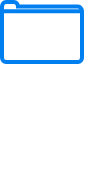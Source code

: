 <mxfile version="18.2.0" type="device"><diagram id="d_7g4oUT9E1ZFjjzRQdN" name="Page-1"><mxGraphModel dx="528" dy="251" grid="1" gridSize="10" guides="1" tooltips="1" connect="1" arrows="1" fold="1" page="1" pageScale="1" pageWidth="827" pageHeight="1169" math="0" shadow="0"><root><mxCell id="0"/><mxCell id="1" parent="0"/><mxCell id="fIeuAfl28HUx-EfWtHi9-1" value="" style="html=1;verticalLabelPosition=bottom;align=center;labelBackgroundColor=#ffffff;verticalAlign=top;strokeWidth=2;strokeColor=#0080F0;shadow=0;dashed=0;shape=mxgraph.ios7.icons.folder;" vertex="1" parent="1"><mxGeometry x="40" y="50" width="40" height="30" as="geometry"/></mxCell><mxCell id="fIeuAfl28HUx-EfWtHi9-2" value="" style="shape=image;html=1;verticalAlign=top;verticalLabelPosition=bottom;labelBackgroundColor=#ffffff;imageAspect=0;aspect=fixed;image=https://cdn1.iconfinder.com/data/icons/DarkGlass_Reworked/128x128/mimetypes/source_py.png" vertex="1" parent="1"><mxGeometry x="40" y="90" width="48" height="48" as="geometry"/></mxCell></root></mxGraphModel></diagram></mxfile>